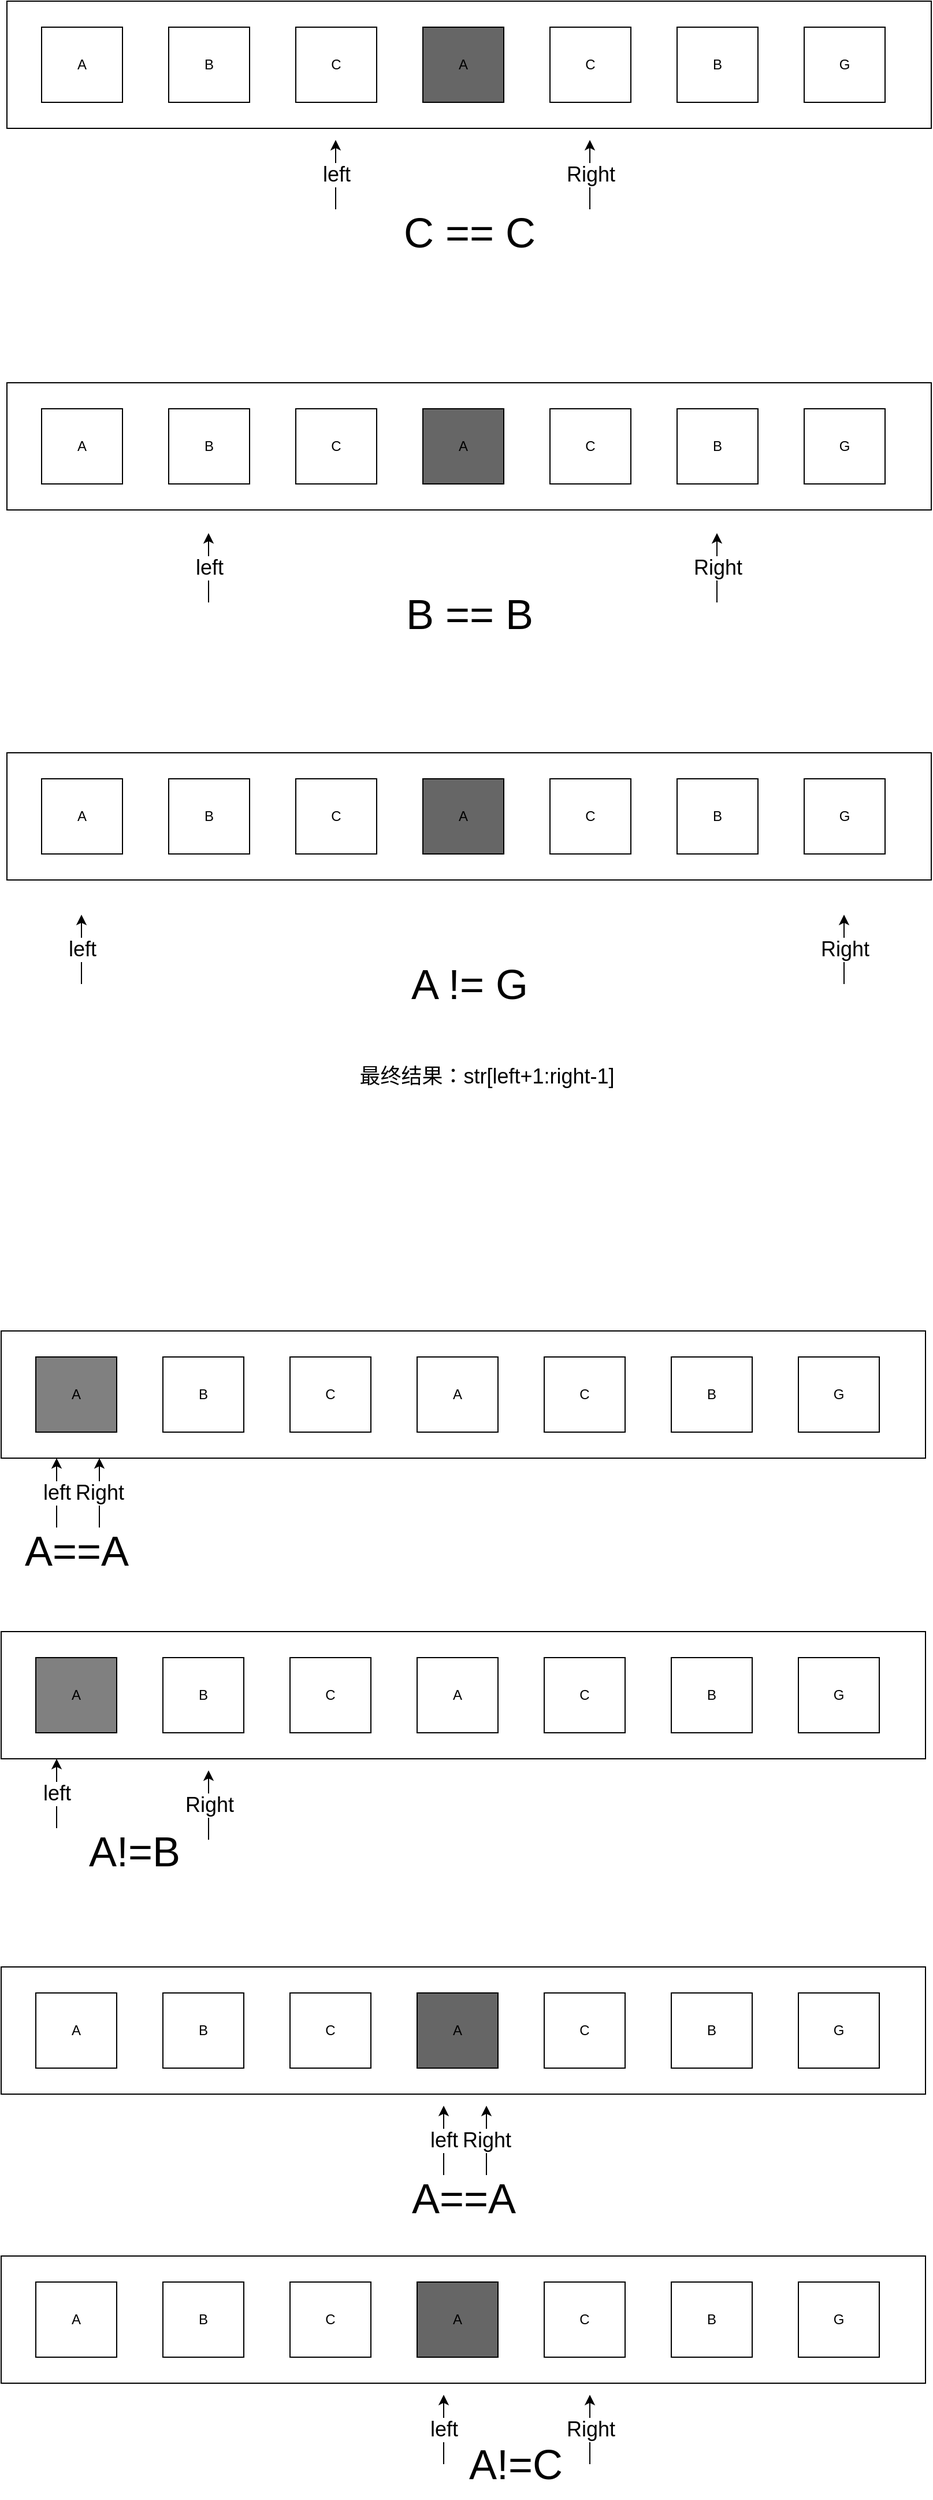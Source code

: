 <mxfile version="13.6.2" type="device"><diagram id="_G874dS1lTu7iTjo6Utv" name="第 1 页"><mxGraphModel dx="1296" dy="2155" grid="1" gridSize="10" guides="1" tooltips="1" connect="1" arrows="1" fold="1" page="1" pageScale="1" pageWidth="827" pageHeight="1169" math="0" shadow="0"><root><mxCell id="0"/><mxCell id="1" parent="0"/><mxCell id="OW8P2ImEtkQLqCIJdzIV-19" value="" style="rounded=0;whiteSpace=wrap;html=1;" parent="1" vertex="1"><mxGeometry x="30" y="-100" width="800" height="110" as="geometry"/></mxCell><mxCell id="OW8P2ImEtkQLqCIJdzIV-20" value="A" style="rounded=0;whiteSpace=wrap;html=1;strokeColor=#000000;fillColor=#FFFFFF;" parent="1" vertex="1"><mxGeometry x="60" y="-77.5" width="70" height="65" as="geometry"/></mxCell><mxCell id="OW8P2ImEtkQLqCIJdzIV-21" value="B" style="rounded=0;whiteSpace=wrap;html=1;" parent="1" vertex="1"><mxGeometry x="170" y="-77.5" width="70" height="65" as="geometry"/></mxCell><mxCell id="OW8P2ImEtkQLqCIJdzIV-22" value="C" style="rounded=0;whiteSpace=wrap;html=1;" parent="1" vertex="1"><mxGeometry x="280" y="-77.5" width="70" height="65" as="geometry"/></mxCell><mxCell id="OW8P2ImEtkQLqCIJdzIV-23" value="A" style="rounded=0;whiteSpace=wrap;html=1;fillColor=#666666;" parent="1" vertex="1"><mxGeometry x="390" y="-77.5" width="70" height="65" as="geometry"/></mxCell><mxCell id="OW8P2ImEtkQLqCIJdzIV-24" value="C" style="rounded=0;whiteSpace=wrap;html=1;" parent="1" vertex="1"><mxGeometry x="500" y="-77.5" width="70" height="65" as="geometry"/></mxCell><mxCell id="OW8P2ImEtkQLqCIJdzIV-25" value="B" style="rounded=0;whiteSpace=wrap;html=1;" parent="1" vertex="1"><mxGeometry x="610" y="-77.5" width="70" height="65" as="geometry"/></mxCell><mxCell id="OW8P2ImEtkQLqCIJdzIV-28" value="G" style="rounded=0;whiteSpace=wrap;html=1;" parent="1" vertex="1"><mxGeometry x="720" y="-77.5" width="70" height="65" as="geometry"/></mxCell><mxCell id="OW8P2ImEtkQLqCIJdzIV-30" value="&lt;font style=&quot;font-size: 18px;&quot;&gt;left&lt;/font&gt;" style="endArrow=classic;html=1;rounded=0;" parent="1" edge="1"><mxGeometry width="50" height="50" relative="1" as="geometry"><mxPoint x="314.5" y="80" as="sourcePoint"/><mxPoint x="314.5" y="20" as="targetPoint"/></mxGeometry></mxCell><mxCell id="OW8P2ImEtkQLqCIJdzIV-31" value="&lt;font style=&quot;font-size: 18px;&quot;&gt;Right&lt;/font&gt;" style="endArrow=classic;html=1;rounded=0;" parent="1" edge="1"><mxGeometry width="50" height="50" relative="1" as="geometry"><mxPoint x="534.5" y="80" as="sourcePoint"/><mxPoint x="534.5" y="20" as="targetPoint"/></mxGeometry></mxCell><mxCell id="OW8P2ImEtkQLqCIJdzIV-32" value="&lt;font style=&quot;font-size: 36px;&quot;&gt;C == C&lt;/font&gt;" style="text;html=1;align=center;verticalAlign=middle;resizable=0;points=[];autosize=1;strokeColor=none;fillColor=none;" parent="1" vertex="1"><mxGeometry x="360" y="70" width="140" height="60" as="geometry"/></mxCell><mxCell id="OW8P2ImEtkQLqCIJdzIV-44" value="" style="rounded=0;whiteSpace=wrap;html=1;" parent="1" vertex="1"><mxGeometry x="30" y="230" width="800" height="110" as="geometry"/></mxCell><mxCell id="OW8P2ImEtkQLqCIJdzIV-45" value="A" style="rounded=0;whiteSpace=wrap;html=1;strokeColor=#000000;fillColor=#FFFFFF;" parent="1" vertex="1"><mxGeometry x="60" y="252.5" width="70" height="65" as="geometry"/></mxCell><mxCell id="OW8P2ImEtkQLqCIJdzIV-46" value="B" style="rounded=0;whiteSpace=wrap;html=1;" parent="1" vertex="1"><mxGeometry x="170" y="252.5" width="70" height="65" as="geometry"/></mxCell><mxCell id="OW8P2ImEtkQLqCIJdzIV-47" value="C" style="rounded=0;whiteSpace=wrap;html=1;" parent="1" vertex="1"><mxGeometry x="280" y="252.5" width="70" height="65" as="geometry"/></mxCell><mxCell id="OW8P2ImEtkQLqCIJdzIV-48" value="A" style="rounded=0;whiteSpace=wrap;html=1;fillColor=#666666;" parent="1" vertex="1"><mxGeometry x="390" y="252.5" width="70" height="65" as="geometry"/></mxCell><mxCell id="OW8P2ImEtkQLqCIJdzIV-49" value="C" style="rounded=0;whiteSpace=wrap;html=1;" parent="1" vertex="1"><mxGeometry x="500" y="252.5" width="70" height="65" as="geometry"/></mxCell><mxCell id="OW8P2ImEtkQLqCIJdzIV-50" value="B" style="rounded=0;whiteSpace=wrap;html=1;" parent="1" vertex="1"><mxGeometry x="610" y="252.5" width="70" height="65" as="geometry"/></mxCell><mxCell id="OW8P2ImEtkQLqCIJdzIV-51" value="G" style="rounded=0;whiteSpace=wrap;html=1;" parent="1" vertex="1"><mxGeometry x="720" y="252.5" width="70" height="65" as="geometry"/></mxCell><mxCell id="OW8P2ImEtkQLqCIJdzIV-52" value="&lt;font style=&quot;font-size: 18px;&quot;&gt;left&lt;/font&gt;" style="endArrow=classic;html=1;rounded=0;" parent="1" edge="1"><mxGeometry width="50" height="50" relative="1" as="geometry"><mxPoint x="204.5" y="420" as="sourcePoint"/><mxPoint x="204.5" y="360" as="targetPoint"/></mxGeometry></mxCell><mxCell id="OW8P2ImEtkQLqCIJdzIV-53" value="&lt;font style=&quot;font-size: 18px;&quot;&gt;Right&lt;/font&gt;" style="endArrow=classic;html=1;rounded=0;" parent="1" edge="1"><mxGeometry width="50" height="50" relative="1" as="geometry"><mxPoint x="644.5" y="420" as="sourcePoint"/><mxPoint x="644.5" y="360" as="targetPoint"/></mxGeometry></mxCell><mxCell id="OW8P2ImEtkQLqCIJdzIV-54" value="&lt;font style=&quot;font-size: 36px;&quot;&gt;B == B&lt;/font&gt;" style="text;html=1;align=center;verticalAlign=middle;resizable=0;points=[];autosize=1;strokeColor=none;fillColor=none;" parent="1" vertex="1"><mxGeometry x="365" y="400" width="130" height="60" as="geometry"/></mxCell><mxCell id="OW8P2ImEtkQLqCIJdzIV-55" value="" style="rounded=0;whiteSpace=wrap;html=1;" parent="1" vertex="1"><mxGeometry x="30" y="550" width="800" height="110" as="geometry"/></mxCell><mxCell id="OW8P2ImEtkQLqCIJdzIV-56" value="A" style="rounded=0;whiteSpace=wrap;html=1;strokeColor=#000000;fillColor=#FFFFFF;" parent="1" vertex="1"><mxGeometry x="60" y="572.5" width="70" height="65" as="geometry"/></mxCell><mxCell id="OW8P2ImEtkQLqCIJdzIV-57" value="B" style="rounded=0;whiteSpace=wrap;html=1;" parent="1" vertex="1"><mxGeometry x="170" y="572.5" width="70" height="65" as="geometry"/></mxCell><mxCell id="OW8P2ImEtkQLqCIJdzIV-58" value="C" style="rounded=0;whiteSpace=wrap;html=1;" parent="1" vertex="1"><mxGeometry x="280" y="572.5" width="70" height="65" as="geometry"/></mxCell><mxCell id="OW8P2ImEtkQLqCIJdzIV-59" value="A" style="rounded=0;whiteSpace=wrap;html=1;fillColor=#666666;" parent="1" vertex="1"><mxGeometry x="390" y="572.5" width="70" height="65" as="geometry"/></mxCell><mxCell id="OW8P2ImEtkQLqCIJdzIV-60" value="C" style="rounded=0;whiteSpace=wrap;html=1;" parent="1" vertex="1"><mxGeometry x="500" y="572.5" width="70" height="65" as="geometry"/></mxCell><mxCell id="OW8P2ImEtkQLqCIJdzIV-61" value="B" style="rounded=0;whiteSpace=wrap;html=1;" parent="1" vertex="1"><mxGeometry x="610" y="572.5" width="70" height="65" as="geometry"/></mxCell><mxCell id="OW8P2ImEtkQLqCIJdzIV-62" value="G" style="rounded=0;whiteSpace=wrap;html=1;" parent="1" vertex="1"><mxGeometry x="720" y="572.5" width="70" height="65" as="geometry"/></mxCell><mxCell id="OW8P2ImEtkQLqCIJdzIV-63" value="&lt;font style=&quot;font-size: 18px;&quot;&gt;left&lt;/font&gt;" style="endArrow=classic;html=1;rounded=0;" parent="1" edge="1"><mxGeometry width="50" height="50" relative="1" as="geometry"><mxPoint x="94.5" y="750" as="sourcePoint"/><mxPoint x="94.5" y="690" as="targetPoint"/></mxGeometry></mxCell><mxCell id="OW8P2ImEtkQLqCIJdzIV-64" value="&lt;font style=&quot;font-size: 18px;&quot;&gt;Right&lt;/font&gt;" style="endArrow=classic;html=1;rounded=0;" parent="1" edge="1"><mxGeometry width="50" height="50" relative="1" as="geometry"><mxPoint x="754.5" y="750" as="sourcePoint"/><mxPoint x="754.5" y="690" as="targetPoint"/></mxGeometry></mxCell><mxCell id="OW8P2ImEtkQLqCIJdzIV-65" value="&lt;font style=&quot;font-size: 36px;&quot;&gt;A != G&lt;/font&gt;" style="text;html=1;align=center;verticalAlign=middle;resizable=0;points=[];autosize=1;strokeColor=none;fillColor=none;" parent="1" vertex="1"><mxGeometry x="370" y="720" width="120" height="60" as="geometry"/></mxCell><mxCell id="OW8P2ImEtkQLqCIJdzIV-66" value="最终结果：str[left+1:right-1]" style="text;html=1;align=center;verticalAlign=middle;resizable=0;points=[];autosize=1;strokeColor=none;fillColor=none;fontSize=18;" parent="1" vertex="1"><mxGeometry x="325" y="810" width="240" height="40" as="geometry"/></mxCell><mxCell id="OW8P2ImEtkQLqCIJdzIV-101" value="" style="rounded=0;whiteSpace=wrap;html=1;" parent="1" vertex="1"><mxGeometry x="25" y="1600" width="800" height="110" as="geometry"/></mxCell><mxCell id="OW8P2ImEtkQLqCIJdzIV-102" value="A" style="rounded=0;whiteSpace=wrap;html=1;strokeColor=#000000;fillColor=#FFFFFF;" parent="1" vertex="1"><mxGeometry x="55" y="1622.5" width="70" height="65" as="geometry"/></mxCell><mxCell id="OW8P2ImEtkQLqCIJdzIV-103" value="B" style="rounded=0;whiteSpace=wrap;html=1;" parent="1" vertex="1"><mxGeometry x="165" y="1622.5" width="70" height="65" as="geometry"/></mxCell><mxCell id="OW8P2ImEtkQLqCIJdzIV-104" value="C" style="rounded=0;whiteSpace=wrap;html=1;" parent="1" vertex="1"><mxGeometry x="275" y="1622.5" width="70" height="65" as="geometry"/></mxCell><mxCell id="OW8P2ImEtkQLqCIJdzIV-105" value="A" style="rounded=0;whiteSpace=wrap;html=1;fillColor=#666666;" parent="1" vertex="1"><mxGeometry x="385" y="1622.5" width="70" height="65" as="geometry"/></mxCell><mxCell id="OW8P2ImEtkQLqCIJdzIV-106" value="C" style="rounded=0;whiteSpace=wrap;html=1;" parent="1" vertex="1"><mxGeometry x="495" y="1622.5" width="70" height="65" as="geometry"/></mxCell><mxCell id="OW8P2ImEtkQLqCIJdzIV-107" value="B" style="rounded=0;whiteSpace=wrap;html=1;" parent="1" vertex="1"><mxGeometry x="605" y="1622.5" width="70" height="65" as="geometry"/></mxCell><mxCell id="OW8P2ImEtkQLqCIJdzIV-108" value="G" style="rounded=0;whiteSpace=wrap;html=1;" parent="1" vertex="1"><mxGeometry x="715" y="1622.5" width="70" height="65" as="geometry"/></mxCell><mxCell id="OW8P2ImEtkQLqCIJdzIV-109" value="&lt;font style=&quot;font-size: 18px;&quot;&gt;left&lt;/font&gt;" style="endArrow=classic;html=1;rounded=0;" parent="1" edge="1"><mxGeometry width="50" height="50" relative="1" as="geometry"><mxPoint x="408" y="1780" as="sourcePoint"/><mxPoint x="408" y="1720" as="targetPoint"/></mxGeometry></mxCell><mxCell id="OW8P2ImEtkQLqCIJdzIV-110" value="&lt;font style=&quot;font-size: 18px;&quot;&gt;Right&lt;/font&gt;" style="endArrow=classic;html=1;rounded=0;" parent="1" edge="1"><mxGeometry width="50" height="50" relative="1" as="geometry"><mxPoint x="445" y="1780" as="sourcePoint"/><mxPoint x="445" y="1720" as="targetPoint"/></mxGeometry></mxCell><mxCell id="OW8P2ImEtkQLqCIJdzIV-111" value="&lt;font style=&quot;font-size: 36px;&quot;&gt;A==A&lt;/font&gt;" style="text;html=1;align=center;verticalAlign=middle;resizable=0;points=[];autosize=1;strokeColor=none;fillColor=none;" parent="1" vertex="1"><mxGeometry x="370" y="1770" width="110" height="60" as="geometry"/></mxCell><mxCell id="OW8P2ImEtkQLqCIJdzIV-123" value="" style="rounded=0;whiteSpace=wrap;html=1;" parent="1" vertex="1"><mxGeometry x="25" y="1050" width="800" height="110" as="geometry"/></mxCell><mxCell id="OW8P2ImEtkQLqCIJdzIV-124" value="A" style="rounded=0;whiteSpace=wrap;html=1;strokeColor=#000000;fillColor=#808080;" parent="1" vertex="1"><mxGeometry x="55" y="1072.5" width="70" height="65" as="geometry"/></mxCell><mxCell id="OW8P2ImEtkQLqCIJdzIV-125" value="B" style="rounded=0;whiteSpace=wrap;html=1;" parent="1" vertex="1"><mxGeometry x="165" y="1072.5" width="70" height="65" as="geometry"/></mxCell><mxCell id="OW8P2ImEtkQLqCIJdzIV-126" value="C" style="rounded=0;whiteSpace=wrap;html=1;" parent="1" vertex="1"><mxGeometry x="275" y="1072.5" width="70" height="65" as="geometry"/></mxCell><mxCell id="OW8P2ImEtkQLqCIJdzIV-127" value="A" style="rounded=0;whiteSpace=wrap;html=1;fillColor=#FFFFFF;" parent="1" vertex="1"><mxGeometry x="385" y="1072.5" width="70" height="65" as="geometry"/></mxCell><mxCell id="OW8P2ImEtkQLqCIJdzIV-128" value="C" style="rounded=0;whiteSpace=wrap;html=1;" parent="1" vertex="1"><mxGeometry x="495" y="1072.5" width="70" height="65" as="geometry"/></mxCell><mxCell id="OW8P2ImEtkQLqCIJdzIV-129" value="B" style="rounded=0;whiteSpace=wrap;html=1;" parent="1" vertex="1"><mxGeometry x="605" y="1072.5" width="70" height="65" as="geometry"/></mxCell><mxCell id="OW8P2ImEtkQLqCIJdzIV-130" value="G" style="rounded=0;whiteSpace=wrap;html=1;" parent="1" vertex="1"><mxGeometry x="715" y="1072.5" width="70" height="65" as="geometry"/></mxCell><mxCell id="OW8P2ImEtkQLqCIJdzIV-131" value="&lt;font style=&quot;font-size: 18px;&quot;&gt;left&lt;/font&gt;" style="endArrow=classic;html=1;rounded=0;" parent="1" edge="1"><mxGeometry width="50" height="50" relative="1" as="geometry"><mxPoint x="73" y="1220" as="sourcePoint"/><mxPoint x="73" y="1160" as="targetPoint"/></mxGeometry></mxCell><mxCell id="OW8P2ImEtkQLqCIJdzIV-132" value="&lt;font style=&quot;font-size: 18px;&quot;&gt;Right&lt;/font&gt;" style="endArrow=classic;html=1;rounded=0;" parent="1" edge="1"><mxGeometry width="50" height="50" relative="1" as="geometry"><mxPoint x="110" y="1220" as="sourcePoint"/><mxPoint x="110" y="1160" as="targetPoint"/></mxGeometry></mxCell><mxCell id="OW8P2ImEtkQLqCIJdzIV-133" value="&lt;font style=&quot;font-size: 36px;&quot;&gt;A==A&lt;/font&gt;" style="text;html=1;align=center;verticalAlign=middle;resizable=0;points=[];autosize=1;strokeColor=none;fillColor=none;" parent="1" vertex="1"><mxGeometry x="35" y="1210" width="110" height="60" as="geometry"/></mxCell><mxCell id="OW8P2ImEtkQLqCIJdzIV-134" value="" style="rounded=0;whiteSpace=wrap;html=1;" parent="1" vertex="1"><mxGeometry x="25" y="1310" width="800" height="110" as="geometry"/></mxCell><mxCell id="OW8P2ImEtkQLqCIJdzIV-135" value="A" style="rounded=0;whiteSpace=wrap;html=1;strokeColor=#000000;fillColor=#808080;" parent="1" vertex="1"><mxGeometry x="55" y="1332.5" width="70" height="65" as="geometry"/></mxCell><mxCell id="OW8P2ImEtkQLqCIJdzIV-136" value="B" style="rounded=0;whiteSpace=wrap;html=1;" parent="1" vertex="1"><mxGeometry x="165" y="1332.5" width="70" height="65" as="geometry"/></mxCell><mxCell id="OW8P2ImEtkQLqCIJdzIV-137" value="C" style="rounded=0;whiteSpace=wrap;html=1;" parent="1" vertex="1"><mxGeometry x="275" y="1332.5" width="70" height="65" as="geometry"/></mxCell><mxCell id="OW8P2ImEtkQLqCIJdzIV-138" value="A" style="rounded=0;whiteSpace=wrap;html=1;fillColor=#FFFFFF;" parent="1" vertex="1"><mxGeometry x="385" y="1332.5" width="70" height="65" as="geometry"/></mxCell><mxCell id="OW8P2ImEtkQLqCIJdzIV-139" value="C" style="rounded=0;whiteSpace=wrap;html=1;" parent="1" vertex="1"><mxGeometry x="495" y="1332.5" width="70" height="65" as="geometry"/></mxCell><mxCell id="OW8P2ImEtkQLqCIJdzIV-140" value="B" style="rounded=0;whiteSpace=wrap;html=1;" parent="1" vertex="1"><mxGeometry x="605" y="1332.5" width="70" height="65" as="geometry"/></mxCell><mxCell id="OW8P2ImEtkQLqCIJdzIV-141" value="G" style="rounded=0;whiteSpace=wrap;html=1;" parent="1" vertex="1"><mxGeometry x="715" y="1332.5" width="70" height="65" as="geometry"/></mxCell><mxCell id="OW8P2ImEtkQLqCIJdzIV-142" value="&lt;font style=&quot;font-size: 18px;&quot;&gt;left&lt;/font&gt;" style="endArrow=classic;html=1;rounded=0;" parent="1" edge="1"><mxGeometry width="50" height="50" relative="1" as="geometry"><mxPoint x="73" y="1480" as="sourcePoint"/><mxPoint x="73" y="1420" as="targetPoint"/></mxGeometry></mxCell><mxCell id="OW8P2ImEtkQLqCIJdzIV-143" value="&lt;font style=&quot;font-size: 18px;&quot;&gt;Right&lt;/font&gt;" style="endArrow=classic;html=1;rounded=0;" parent="1" edge="1"><mxGeometry width="50" height="50" relative="1" as="geometry"><mxPoint x="204.5" y="1490" as="sourcePoint"/><mxPoint x="204.5" y="1430" as="targetPoint"/></mxGeometry></mxCell><mxCell id="OW8P2ImEtkQLqCIJdzIV-144" value="&lt;font style=&quot;font-size: 36px;&quot;&gt;A!=B&lt;/font&gt;" style="text;html=1;align=center;verticalAlign=middle;resizable=0;points=[];autosize=1;strokeColor=none;fillColor=none;" parent="1" vertex="1"><mxGeometry x="90" y="1470" width="100" height="60" as="geometry"/></mxCell><mxCell id="OW8P2ImEtkQLqCIJdzIV-145" value="" style="rounded=0;whiteSpace=wrap;html=1;" parent="1" vertex="1"><mxGeometry x="25" y="1850" width="800" height="110" as="geometry"/></mxCell><mxCell id="OW8P2ImEtkQLqCIJdzIV-146" value="A" style="rounded=0;whiteSpace=wrap;html=1;strokeColor=#000000;fillColor=#FFFFFF;" parent="1" vertex="1"><mxGeometry x="55" y="1872.5" width="70" height="65" as="geometry"/></mxCell><mxCell id="OW8P2ImEtkQLqCIJdzIV-147" value="B" style="rounded=0;whiteSpace=wrap;html=1;" parent="1" vertex="1"><mxGeometry x="165" y="1872.5" width="70" height="65" as="geometry"/></mxCell><mxCell id="OW8P2ImEtkQLqCIJdzIV-148" value="C" style="rounded=0;whiteSpace=wrap;html=1;" parent="1" vertex="1"><mxGeometry x="275" y="1872.5" width="70" height="65" as="geometry"/></mxCell><mxCell id="OW8P2ImEtkQLqCIJdzIV-149" value="A" style="rounded=0;whiteSpace=wrap;html=1;fillColor=#666666;" parent="1" vertex="1"><mxGeometry x="385" y="1872.5" width="70" height="65" as="geometry"/></mxCell><mxCell id="OW8P2ImEtkQLqCIJdzIV-150" value="C" style="rounded=0;whiteSpace=wrap;html=1;" parent="1" vertex="1"><mxGeometry x="495" y="1872.5" width="70" height="65" as="geometry"/></mxCell><mxCell id="OW8P2ImEtkQLqCIJdzIV-151" value="B" style="rounded=0;whiteSpace=wrap;html=1;" parent="1" vertex="1"><mxGeometry x="605" y="1872.5" width="70" height="65" as="geometry"/></mxCell><mxCell id="OW8P2ImEtkQLqCIJdzIV-152" value="G" style="rounded=0;whiteSpace=wrap;html=1;" parent="1" vertex="1"><mxGeometry x="715" y="1872.5" width="70" height="65" as="geometry"/></mxCell><mxCell id="OW8P2ImEtkQLqCIJdzIV-153" value="&lt;font style=&quot;font-size: 18px;&quot;&gt;left&lt;/font&gt;" style="endArrow=classic;html=1;rounded=0;" parent="1" edge="1"><mxGeometry width="50" height="50" relative="1" as="geometry"><mxPoint x="408" y="2030" as="sourcePoint"/><mxPoint x="408" y="1970" as="targetPoint"/></mxGeometry></mxCell><mxCell id="OW8P2ImEtkQLqCIJdzIV-154" value="&lt;font style=&quot;font-size: 18px;&quot;&gt;Right&lt;/font&gt;" style="endArrow=classic;html=1;rounded=0;" parent="1" edge="1"><mxGeometry width="50" height="50" relative="1" as="geometry"><mxPoint x="534.5" y="2030" as="sourcePoint"/><mxPoint x="534.5" y="1970" as="targetPoint"/></mxGeometry></mxCell><mxCell id="OW8P2ImEtkQLqCIJdzIV-155" value="&lt;font style=&quot;font-size: 36px;&quot;&gt;A!=C&lt;/font&gt;" style="text;html=1;align=center;verticalAlign=middle;resizable=0;points=[];autosize=1;strokeColor=none;fillColor=none;" parent="1" vertex="1"><mxGeometry x="420" y="2000" width="100" height="60" as="geometry"/></mxCell></root></mxGraphModel></diagram></mxfile>